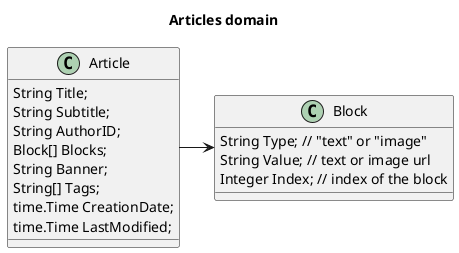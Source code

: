 @startuml
title Articles domain

class Article {
    String Title;
    String Subtitle;
    String AuthorID;
    Block[] Blocks;
    String Banner;
    String[] Tags;
    time.Time CreationDate;
    time.Time LastModified;
}

class Block {
    String Type; // "text" or "image"
    String Value; // text or image url
    Integer Index; // index of the block
}

Article -> Block
@enduml
